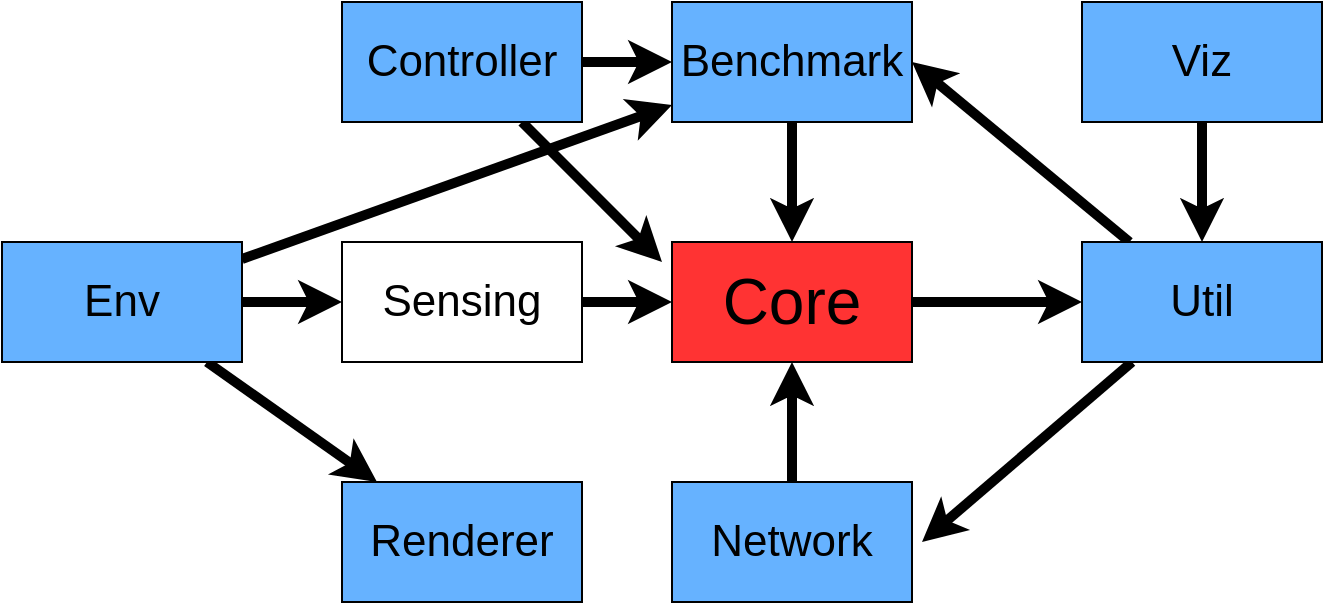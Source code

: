 <mxfile version="16.5.3" type="github">
  <diagram id="4d9_lw18VRiKHgwqIARj" name="Page-1">
    <mxGraphModel dx="1234" dy="825" grid="1" gridSize="10" guides="1" tooltips="1" connect="1" arrows="1" fold="1" page="1" pageScale="1" pageWidth="850" pageHeight="1100" math="0" shadow="0">
      <root>
        <mxCell id="0" />
        <mxCell id="1" parent="0" />
        <mxCell id="Ux1Jz94SZOap6DYFeqx9-13" value="" style="edgeStyle=none;rounded=0;orthogonalLoop=1;jettySize=auto;html=1;fontSize=22;strokeWidth=5;" edge="1" parent="1" source="Ux1Jz94SZOap6DYFeqx9-2" target="Ux1Jz94SZOap6DYFeqx9-4">
          <mxGeometry relative="1" as="geometry" />
        </mxCell>
        <mxCell id="Ux1Jz94SZOap6DYFeqx9-2" value="&lt;font style=&quot;font-size: 32px&quot;&gt;Core&lt;/font&gt;" style="rounded=0;whiteSpace=wrap;html=1;shadow=0;glass=0;sketch=0;imageWidth=24;arcSize=12;fillColor=#FF3333;" vertex="1" parent="1">
          <mxGeometry x="365" y="350" width="120" height="60" as="geometry" />
        </mxCell>
        <mxCell id="Ux1Jz94SZOap6DYFeqx9-11" value="" style="edgeStyle=orthogonalEdgeStyle;rounded=0;orthogonalLoop=1;jettySize=auto;html=1;fontSize=22;strokeWidth=5;" edge="1" parent="1" source="Ux1Jz94SZOap6DYFeqx9-3" target="Ux1Jz94SZOap6DYFeqx9-2">
          <mxGeometry relative="1" as="geometry" />
        </mxCell>
        <mxCell id="Ux1Jz94SZOap6DYFeqx9-3" value="&lt;font style=&quot;font-size: 22px&quot;&gt;Benchmark&lt;/font&gt;" style="rounded=0;whiteSpace=wrap;html=1;shadow=0;glass=0;sketch=0;imageWidth=24;arcSize=12;fillColor=#66B2FF;" vertex="1" parent="1">
          <mxGeometry x="365" y="230" width="120" height="60" as="geometry" />
        </mxCell>
        <mxCell id="Ux1Jz94SZOap6DYFeqx9-12" style="rounded=0;orthogonalLoop=1;jettySize=auto;html=1;entryX=1;entryY=0.5;entryDx=0;entryDy=0;fontSize=22;strokeWidth=5;strokeColor=default;" edge="1" parent="1" source="Ux1Jz94SZOap6DYFeqx9-4" target="Ux1Jz94SZOap6DYFeqx9-3">
          <mxGeometry relative="1" as="geometry" />
        </mxCell>
        <mxCell id="Ux1Jz94SZOap6DYFeqx9-15" style="edgeStyle=none;rounded=0;orthogonalLoop=1;jettySize=auto;html=1;fontSize=22;strokeWidth=5;" edge="1" parent="1" source="Ux1Jz94SZOap6DYFeqx9-4">
          <mxGeometry relative="1" as="geometry">
            <mxPoint x="490" y="500" as="targetPoint" />
          </mxGeometry>
        </mxCell>
        <mxCell id="Ux1Jz94SZOap6DYFeqx9-4" value="&lt;font style=&quot;font-size: 22px&quot;&gt;Util&lt;/font&gt;" style="rounded=0;whiteSpace=wrap;html=1;shadow=0;glass=0;sketch=0;imageWidth=24;arcSize=12;fillColor=#66B2FF;" vertex="1" parent="1">
          <mxGeometry x="570" y="350" width="120" height="60" as="geometry" />
        </mxCell>
        <mxCell id="Ux1Jz94SZOap6DYFeqx9-14" value="" style="edgeStyle=none;rounded=0;orthogonalLoop=1;jettySize=auto;html=1;fontSize=22;strokeWidth=5;" edge="1" parent="1" source="Ux1Jz94SZOap6DYFeqx9-5" target="Ux1Jz94SZOap6DYFeqx9-4">
          <mxGeometry relative="1" as="geometry" />
        </mxCell>
        <mxCell id="Ux1Jz94SZOap6DYFeqx9-5" value="&lt;span style=&quot;font-size: 22px&quot;&gt;Viz&lt;/span&gt;" style="rounded=0;whiteSpace=wrap;html=1;shadow=0;glass=0;sketch=0;imageWidth=24;arcSize=12;fillColor=#66B2FF;" vertex="1" parent="1">
          <mxGeometry x="570" y="230" width="120" height="60" as="geometry" />
        </mxCell>
        <mxCell id="Ux1Jz94SZOap6DYFeqx9-10" style="edgeStyle=orthogonalEdgeStyle;rounded=0;orthogonalLoop=1;jettySize=auto;html=1;entryX=0.5;entryY=1;entryDx=0;entryDy=0;fontSize=22;strokeWidth=5;" edge="1" parent="1" source="Ux1Jz94SZOap6DYFeqx9-6" target="Ux1Jz94SZOap6DYFeqx9-2">
          <mxGeometry relative="1" as="geometry" />
        </mxCell>
        <mxCell id="Ux1Jz94SZOap6DYFeqx9-6" value="&lt;span style=&quot;font-size: 22px&quot;&gt;Network&lt;/span&gt;" style="rounded=0;whiteSpace=wrap;html=1;shadow=0;glass=0;sketch=0;imageWidth=24;arcSize=12;fillColor=#66B2FF;" vertex="1" parent="1">
          <mxGeometry x="365" y="470" width="120" height="60" as="geometry" />
        </mxCell>
        <mxCell id="Ux1Jz94SZOap6DYFeqx9-7" value="&lt;span style=&quot;font-size: 22px&quot;&gt;Renderer&lt;/span&gt;" style="rounded=0;whiteSpace=wrap;html=1;shadow=0;glass=0;sketch=0;imageWidth=24;arcSize=12;fillColor=#66B2FF;" vertex="1" parent="1">
          <mxGeometry x="200" y="470" width="120" height="60" as="geometry" />
        </mxCell>
        <mxCell id="Ux1Jz94SZOap6DYFeqx9-17" style="edgeStyle=none;rounded=0;orthogonalLoop=1;jettySize=auto;html=1;fontSize=22;strokeColor=default;strokeWidth=5;" edge="1" parent="1" source="Ux1Jz94SZOap6DYFeqx9-8" target="Ux1Jz94SZOap6DYFeqx9-3">
          <mxGeometry relative="1" as="geometry" />
        </mxCell>
        <mxCell id="Ux1Jz94SZOap6DYFeqx9-20" value="" style="edgeStyle=none;rounded=0;orthogonalLoop=1;jettySize=auto;html=1;fontSize=22;strokeColor=default;strokeWidth=5;" edge="1" parent="1" source="Ux1Jz94SZOap6DYFeqx9-8" target="Ux1Jz94SZOap6DYFeqx9-7">
          <mxGeometry relative="1" as="geometry" />
        </mxCell>
        <mxCell id="Ux1Jz94SZOap6DYFeqx9-22" value="" style="edgeStyle=none;rounded=0;orthogonalLoop=1;jettySize=auto;html=1;fontSize=22;strokeColor=default;strokeWidth=5;" edge="1" parent="1" source="Ux1Jz94SZOap6DYFeqx9-8" target="Ux1Jz94SZOap6DYFeqx9-21">
          <mxGeometry relative="1" as="geometry" />
        </mxCell>
        <mxCell id="Ux1Jz94SZOap6DYFeqx9-8" value="&lt;span style=&quot;font-size: 22px&quot;&gt;Env&lt;/span&gt;" style="rounded=0;whiteSpace=wrap;html=1;shadow=0;glass=0;sketch=0;imageWidth=24;arcSize=12;fillColor=#66B2FF;" vertex="1" parent="1">
          <mxGeometry x="30" y="350" width="120" height="60" as="geometry" />
        </mxCell>
        <mxCell id="Ux1Jz94SZOap6DYFeqx9-18" value="" style="edgeStyle=none;rounded=0;orthogonalLoop=1;jettySize=auto;html=1;fontSize=22;strokeColor=default;strokeWidth=5;" edge="1" parent="1" source="Ux1Jz94SZOap6DYFeqx9-9" target="Ux1Jz94SZOap6DYFeqx9-3">
          <mxGeometry relative="1" as="geometry" />
        </mxCell>
        <mxCell id="Ux1Jz94SZOap6DYFeqx9-19" style="edgeStyle=none;rounded=0;orthogonalLoop=1;jettySize=auto;html=1;fontSize=22;strokeColor=default;strokeWidth=5;" edge="1" parent="1" source="Ux1Jz94SZOap6DYFeqx9-9">
          <mxGeometry relative="1" as="geometry">
            <mxPoint x="360" y="360" as="targetPoint" />
          </mxGeometry>
        </mxCell>
        <mxCell id="Ux1Jz94SZOap6DYFeqx9-9" value="&lt;span style=&quot;font-size: 22px&quot;&gt;Controller&lt;/span&gt;" style="rounded=0;whiteSpace=wrap;html=1;shadow=0;glass=0;sketch=0;imageWidth=24;arcSize=12;fillColor=#66B2FF;" vertex="1" parent="1">
          <mxGeometry x="200" y="230" width="120" height="60" as="geometry" />
        </mxCell>
        <mxCell id="Ux1Jz94SZOap6DYFeqx9-23" value="" style="edgeStyle=none;rounded=0;orthogonalLoop=1;jettySize=auto;html=1;fontSize=22;strokeColor=default;strokeWidth=5;" edge="1" parent="1" source="Ux1Jz94SZOap6DYFeqx9-21" target="Ux1Jz94SZOap6DYFeqx9-2">
          <mxGeometry relative="1" as="geometry" />
        </mxCell>
        <mxCell id="Ux1Jz94SZOap6DYFeqx9-21" value="&lt;span style=&quot;font-size: 22px&quot;&gt;Sensing&lt;br&gt;&lt;/span&gt;" style="rounded=0;whiteSpace=wrap;html=1;shadow=0;glass=0;sketch=0;imageWidth=24;arcSize=12;fillColor=#FFFFFF;" vertex="1" parent="1">
          <mxGeometry x="200" y="350" width="120" height="60" as="geometry" />
        </mxCell>
      </root>
    </mxGraphModel>
  </diagram>
</mxfile>
